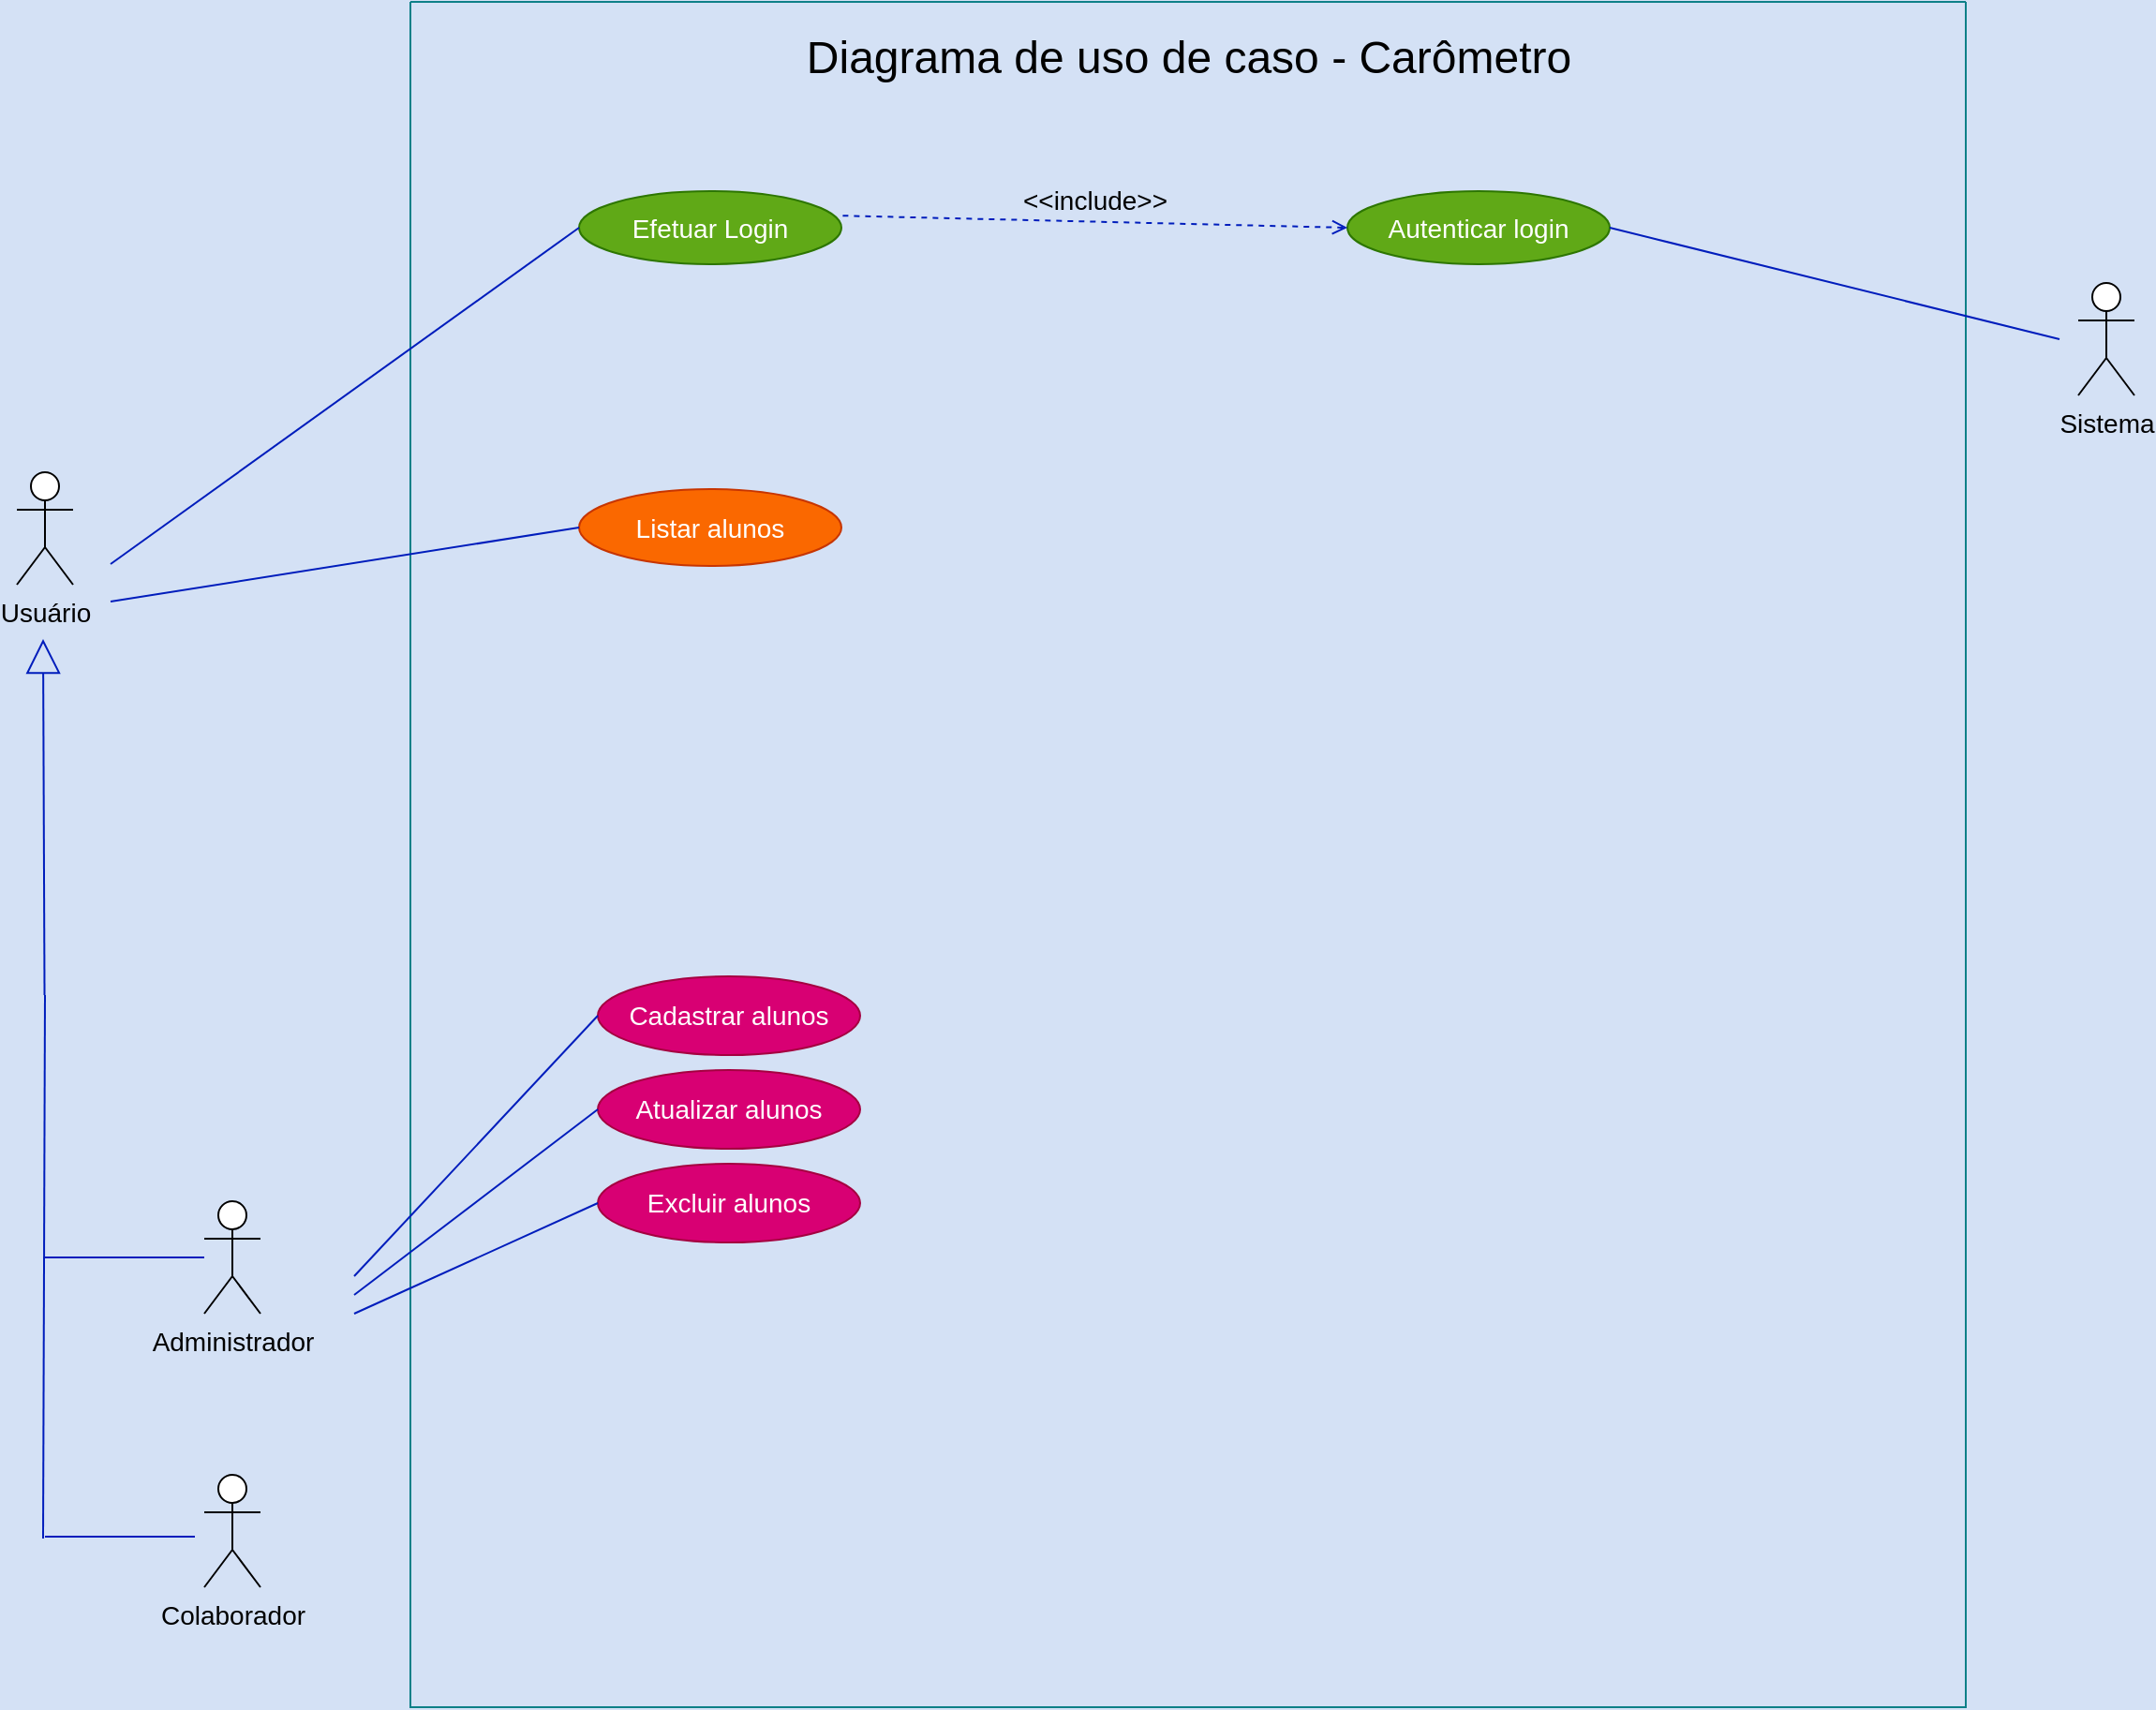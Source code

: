 <mxfile version="15.2.7" type="device"><diagram id="2m2qupT-8L5fP98Mne12" name="Caso de uso"><mxGraphModel dx="868" dy="1595" grid="1" gridSize="10" guides="1" tooltips="1" connect="1" arrows="1" fold="1" page="1" pageScale="1" pageWidth="827" pageHeight="1169" background="#D4E1F5" math="0" shadow="0"><root><mxCell id="0"/><mxCell id="1" parent="0"/><mxCell id="_H_V_8OtjMMMDh9LUM2R-3" value="" style="swimlane;startSize=0;swimlaneFillColor=none;fillColor=#b0e3e6;strokeColor=#0e8088;" parent="1" vertex="1"><mxGeometry x="220" y="-40" width="830" height="910" as="geometry"/></mxCell><mxCell id="_H_V_8OtjMMMDh9LUM2R-26" value="&lt;font style=&quot;font-size: 14px&quot;&gt;Efetuar Login&lt;/font&gt;" style="ellipse;whiteSpace=wrap;html=1;fillColor=#60a917;strokeColor=#2D7600;fontColor=#ffffff;" parent="_H_V_8OtjMMMDh9LUM2R-3" vertex="1"><mxGeometry x="90" y="101" width="140" height="39" as="geometry"/></mxCell><mxCell id="_H_V_8OtjMMMDh9LUM2R-27" value="&lt;font style=&quot;font-size: 14px&quot;&gt;Autenticar login&lt;/font&gt;" style="ellipse;whiteSpace=wrap;html=1;fillColor=#60a917;strokeColor=#2D7600;fontColor=#ffffff;" parent="_H_V_8OtjMMMDh9LUM2R-3" vertex="1"><mxGeometry x="500" y="101" width="140" height="39" as="geometry"/></mxCell><mxCell id="cmh7SjSJulmPQZuLPwz2-12" value="&lt;font style=&quot;font-size: 14px&quot;&gt;Cadastrar alunos&lt;br&gt;&lt;/font&gt;" style="ellipse;whiteSpace=wrap;html=1;fillColor=#d80073;strokeColor=#A50040;fontColor=#ffffff;" parent="_H_V_8OtjMMMDh9LUM2R-3" vertex="1"><mxGeometry x="100" y="520" width="140" height="42" as="geometry"/></mxCell><mxCell id="cmh7SjSJulmPQZuLPwz2-13" value="&lt;font style=&quot;font-size: 14px&quot;&gt;Atualizar alunos&lt;/font&gt;" style="ellipse;whiteSpace=wrap;html=1;fillColor=#d80073;strokeColor=#A50040;fontColor=#ffffff;" parent="_H_V_8OtjMMMDh9LUM2R-3" vertex="1"><mxGeometry x="100" y="570" width="140" height="42" as="geometry"/></mxCell><mxCell id="cmh7SjSJulmPQZuLPwz2-14" value="&lt;font style=&quot;font-size: 14px&quot;&gt;Excluir alunos&lt;br&gt;&lt;/font&gt;" style="ellipse;whiteSpace=wrap;html=1;fillColor=#d80073;strokeColor=#A50040;fontColor=#ffffff;" parent="_H_V_8OtjMMMDh9LUM2R-3" vertex="1"><mxGeometry x="100" y="620" width="140" height="42" as="geometry"/></mxCell><mxCell id="cmh7SjSJulmPQZuLPwz2-45" value="&lt;font style=&quot;font-size: 24px&quot;&gt;Diagrama de uso de caso - Carômetro&lt;br&gt;&lt;/font&gt;" style="text;html=1;align=center;verticalAlign=middle;resizable=0;points=[];autosize=1;strokeColor=none;" parent="_H_V_8OtjMMMDh9LUM2R-3" vertex="1"><mxGeometry x="205" y="20" width="420" height="20" as="geometry"/></mxCell><mxCell id="_H_V_8OtjMMMDh9LUM2R-36" value="&lt;font style=&quot;font-size: 14px&quot;&gt;&amp;lt;&amp;lt;include&amp;gt;&amp;gt;&lt;/font&gt;" style="html=1;verticalAlign=bottom;labelBackgroundColor=none;endArrow=open;endFill=0;dashed=1;fillColor=#0050ef;strokeColor=#001DBC;exitX=1.005;exitY=0.336;exitDx=0;exitDy=0;exitPerimeter=0;entryX=0;entryY=0.5;entryDx=0;entryDy=0;" parent="_H_V_8OtjMMMDh9LUM2R-3" source="_H_V_8OtjMMMDh9LUM2R-26" target="_H_V_8OtjMMMDh9LUM2R-27" edge="1"><mxGeometry width="160" relative="1" as="geometry"><mxPoint x="231" y="286" as="sourcePoint"/><mxPoint x="500" y="286" as="targetPoint"/></mxGeometry></mxCell><mxCell id="6gGSrUPHyznF6orTMSl0-12" value="&lt;font style=&quot;font-size: 14px&quot; color=&quot;#FFFFFF&quot;&gt;Listar alunos&lt;br&gt;&lt;/font&gt;" style="ellipse;whiteSpace=wrap;html=1;fillColor=#fa6800;strokeColor=#C73500;fontColor=#000000;" parent="_H_V_8OtjMMMDh9LUM2R-3" vertex="1"><mxGeometry x="90" y="260" width="140" height="41" as="geometry"/></mxCell><mxCell id="_H_V_8OtjMMMDh9LUM2R-4" value="&lt;font style=&quot;font-size: 14px&quot;&gt;Usuário&lt;/font&gt;" style="shape=umlActor;verticalLabelPosition=bottom;verticalAlign=top;html=1;" parent="1" vertex="1"><mxGeometry x="10" y="211" width="30" height="60" as="geometry"/></mxCell><mxCell id="_H_V_8OtjMMMDh9LUM2R-12" value="&lt;font style=&quot;font-size: 14px&quot;&gt;Colaborador&lt;/font&gt;" style="shape=umlActor;verticalLabelPosition=bottom;verticalAlign=top;html=1;" parent="1" vertex="1"><mxGeometry x="110" y="746" width="30" height="60" as="geometry"/></mxCell><mxCell id="_H_V_8OtjMMMDh9LUM2R-19" value="&lt;font style=&quot;font-size: 14px&quot;&gt;Administrador&lt;/font&gt;" style="shape=umlActor;verticalLabelPosition=bottom;verticalAlign=top;html=1;" parent="1" vertex="1"><mxGeometry x="110" y="600" width="30" height="60" as="geometry"/></mxCell><mxCell id="_H_V_8OtjMMMDh9LUM2R-21" value="" style="endArrow=none;html=1;fillColor=#0050ef;strokeColor=#001DBC;" parent="1" edge="1"><mxGeometry width="50" height="50" relative="1" as="geometry"><mxPoint x="24" y="780" as="sourcePoint"/><mxPoint x="25" y="490" as="targetPoint"/></mxGeometry></mxCell><mxCell id="_H_V_8OtjMMMDh9LUM2R-22" value="" style="endArrow=none;html=1;fillColor=#0050ef;strokeColor=#001DBC;" parent="1" target="_H_V_8OtjMMMDh9LUM2R-19" edge="1"><mxGeometry width="50" height="50" relative="1" as="geometry"><mxPoint x="25" y="630" as="sourcePoint"/><mxPoint x="100" y="490" as="targetPoint"/></mxGeometry></mxCell><mxCell id="_H_V_8OtjMMMDh9LUM2R-25" value="" style="endArrow=block;endSize=16;endFill=0;html=1;fillColor=#0050ef;strokeColor=#001DBC;" parent="1" edge="1"><mxGeometry width="160" relative="1" as="geometry"><mxPoint x="24.76" y="490" as="sourcePoint"/><mxPoint x="24" y="300" as="targetPoint"/></mxGeometry></mxCell><mxCell id="_H_V_8OtjMMMDh9LUM2R-29" value="&lt;font style=&quot;font-size: 14px&quot;&gt;Sistema&lt;/font&gt;" style="shape=umlActor;verticalLabelPosition=bottom;verticalAlign=top;html=1;" parent="1" vertex="1"><mxGeometry x="1110" y="110" width="30" height="60" as="geometry"/></mxCell><mxCell id="_H_V_8OtjMMMDh9LUM2R-49" value="" style="endArrow=none;html=1;fillColor=#0050ef;strokeColor=#001DBC;" parent="1" edge="1"><mxGeometry width="50" height="50" relative="1" as="geometry"><mxPoint x="25" y="779" as="sourcePoint"/><mxPoint x="105" y="779" as="targetPoint"/></mxGeometry></mxCell><mxCell id="_H_V_8OtjMMMDh9LUM2R-52" value="" style="endArrow=none;html=1;entryX=0;entryY=0.5;entryDx=0;entryDy=0;fillColor=#0050ef;strokeColor=#001DBC;" parent="1" target="_H_V_8OtjMMMDh9LUM2R-26" edge="1"><mxGeometry width="50" height="50" relative="1" as="geometry"><mxPoint x="60" y="260" as="sourcePoint"/><mxPoint x="226" y="237" as="targetPoint"/></mxGeometry></mxCell><mxCell id="cmh7SjSJulmPQZuLPwz2-52" value="" style="endArrow=none;html=1;entryX=0;entryY=0.5;entryDx=0;entryDy=0;fillColor=#0050ef;strokeColor=#001DBC;" parent="1" target="cmh7SjSJulmPQZuLPwz2-12" edge="1"><mxGeometry width="50" height="50" relative="1" as="geometry"><mxPoint x="190" y="640.0" as="sourcePoint"/><mxPoint x="360" y="500" as="targetPoint"/></mxGeometry></mxCell><mxCell id="cmh7SjSJulmPQZuLPwz2-53" value="" style="endArrow=none;html=1;entryX=0;entryY=0.5;entryDx=0;entryDy=0;fillColor=#0050ef;strokeColor=#001DBC;" parent="1" target="cmh7SjSJulmPQZuLPwz2-13" edge="1"><mxGeometry width="50" height="50" relative="1" as="geometry"><mxPoint x="190" y="650" as="sourcePoint"/><mxPoint x="370" y="510" as="targetPoint"/></mxGeometry></mxCell><mxCell id="cmh7SjSJulmPQZuLPwz2-54" value="" style="endArrow=none;html=1;entryX=0;entryY=0.5;entryDx=0;entryDy=0;fillColor=#0050ef;strokeColor=#001DBC;" parent="1" target="cmh7SjSJulmPQZuLPwz2-14" edge="1"><mxGeometry width="50" height="50" relative="1" as="geometry"><mxPoint x="190" y="660" as="sourcePoint"/><mxPoint x="380" y="520" as="targetPoint"/></mxGeometry></mxCell><mxCell id="6gGSrUPHyznF6orTMSl0-10" value="" style="endArrow=none;html=1;fillColor=#0050ef;strokeColor=#001DBC;exitX=1;exitY=0.5;exitDx=0;exitDy=0;" parent="1" source="_H_V_8OtjMMMDh9LUM2R-27" edge="1"><mxGeometry width="50" height="50" relative="1" as="geometry"><mxPoint x="870.0" y="194.5" as="sourcePoint"/><mxPoint x="1100" y="140" as="targetPoint"/></mxGeometry></mxCell><mxCell id="6gGSrUPHyznF6orTMSl0-17" value="" style="endArrow=none;html=1;entryX=0;entryY=0.5;entryDx=0;entryDy=0;fillColor=#0050ef;strokeColor=#001DBC;" parent="1" target="6gGSrUPHyznF6orTMSl0-12" edge="1"><mxGeometry width="50" height="50" relative="1" as="geometry"><mxPoint x="60" y="280" as="sourcePoint"/><mxPoint x="320" y="200.0" as="targetPoint"/></mxGeometry></mxCell></root></mxGraphModel></diagram></mxfile>